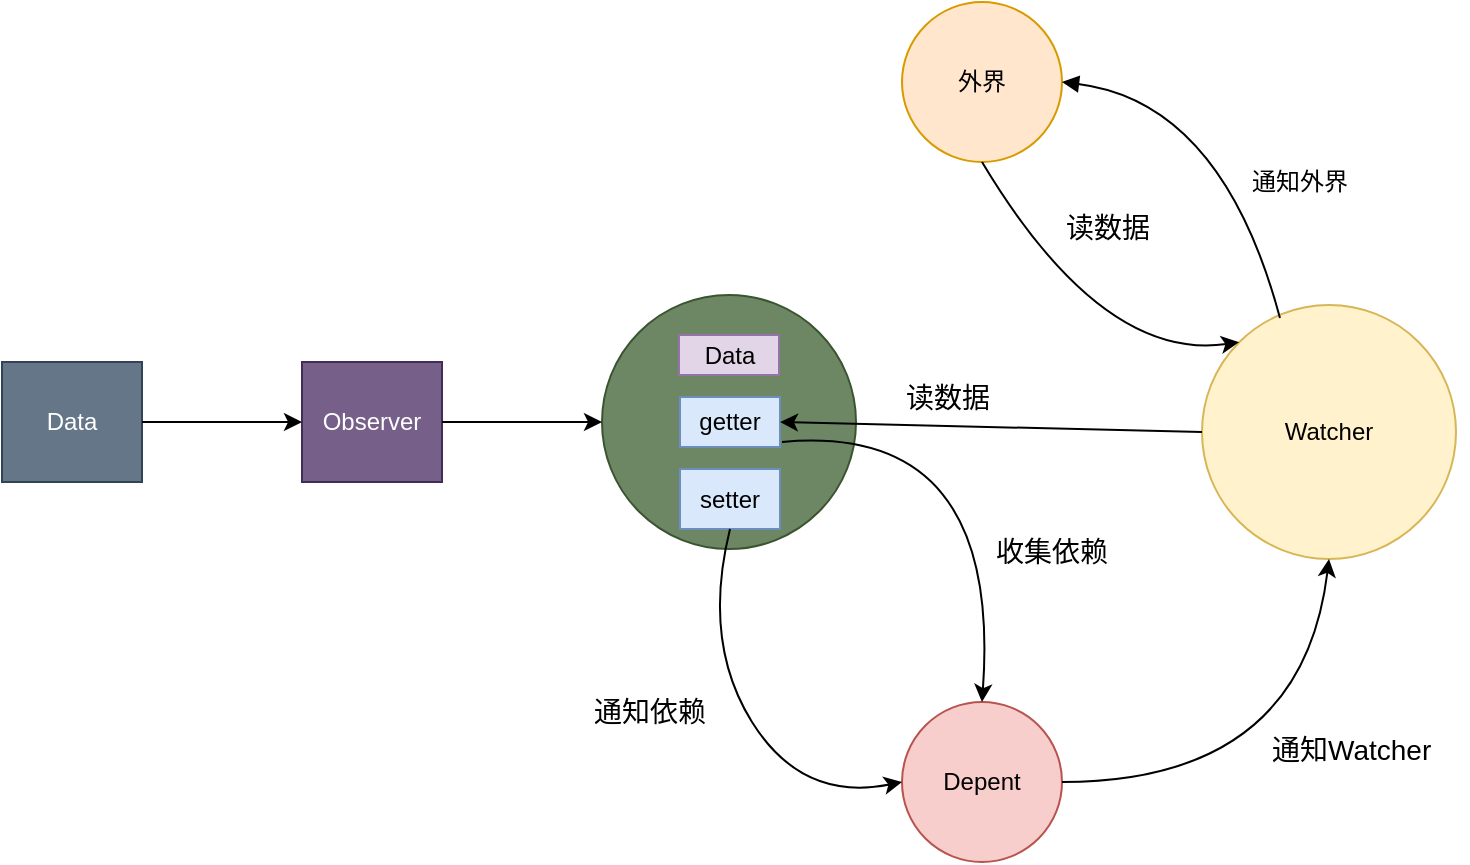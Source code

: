 <mxfile version="10.9.5" type="device"><diagram id="LQSavdIKuPbEYA4s8_fF" name="第 1 页"><mxGraphModel dx="1422" dy="804" grid="1" gridSize="10" guides="1" tooltips="1" connect="1" arrows="1" fold="1" page="1" pageScale="1" pageWidth="827" pageHeight="1169" math="0" shadow="0"><root><mxCell id="0"/><mxCell id="1" parent="0"/><mxCell id="U__gIfxZQl4xj9d18bGk-1" value="Data" style="rounded=0;whiteSpace=wrap;html=1;fillColor=#647687;strokeColor=#314354;fontColor=#ffffff;" vertex="1" parent="1"><mxGeometry x="40" y="220" width="70" height="60" as="geometry"/></mxCell><mxCell id="U__gIfxZQl4xj9d18bGk-2" value="Observer" style="rounded=0;whiteSpace=wrap;html=1;fillColor=#76608a;strokeColor=#432D57;fontColor=#ffffff;" vertex="1" parent="1"><mxGeometry x="190" y="220" width="70" height="60" as="geometry"/></mxCell><mxCell id="U__gIfxZQl4xj9d18bGk-3" value="" style="ellipse;whiteSpace=wrap;html=1;aspect=fixed;fillColor=#6d8764;strokeColor=#3A5431;fontColor=#ffffff;" vertex="1" parent="1"><mxGeometry x="340" y="186.5" width="127" height="127" as="geometry"/></mxCell><mxCell id="U__gIfxZQl4xj9d18bGk-4" value="Data" style="rounded=0;whiteSpace=wrap;html=1;fillColor=#e1d5e7;strokeColor=#9673a6;" vertex="1" parent="1"><mxGeometry x="378.5" y="206.5" width="50" height="20" as="geometry"/></mxCell><mxCell id="U__gIfxZQl4xj9d18bGk-5" value="getter" style="rounded=0;whiteSpace=wrap;html=1;fillColor=#dae8fc;strokeColor=#6c8ebf;" vertex="1" parent="1"><mxGeometry x="379" y="237.5" width="50" height="25" as="geometry"/></mxCell><mxCell id="U__gIfxZQl4xj9d18bGk-6" value="setter" style="rounded=0;whiteSpace=wrap;html=1;fillColor=#dae8fc;strokeColor=#6c8ebf;" vertex="1" parent="1"><mxGeometry x="379" y="273.5" width="50" height="30" as="geometry"/></mxCell><mxCell id="U__gIfxZQl4xj9d18bGk-7" value="Depent" style="ellipse;whiteSpace=wrap;html=1;aspect=fixed;fillColor=#f8cecc;strokeColor=#b85450;" vertex="1" parent="1"><mxGeometry x="490" y="390" width="80" height="80" as="geometry"/></mxCell><mxCell id="U__gIfxZQl4xj9d18bGk-8" value="外界" style="ellipse;whiteSpace=wrap;html=1;aspect=fixed;fillColor=#ffe6cc;strokeColor=#d79b00;" vertex="1" parent="1"><mxGeometry x="490" y="40" width="80" height="80" as="geometry"/></mxCell><mxCell id="U__gIfxZQl4xj9d18bGk-9" value="Watcher" style="ellipse;whiteSpace=wrap;html=1;aspect=fixed;fillColor=#fff2cc;strokeColor=#d6b656;" vertex="1" parent="1"><mxGeometry x="640" y="191.5" width="127" height="127" as="geometry"/></mxCell><mxCell id="U__gIfxZQl4xj9d18bGk-10" value="" style="endArrow=classic;html=1;entryX=0;entryY=0.5;entryDx=0;entryDy=0;exitX=1;exitY=0.5;exitDx=0;exitDy=0;" edge="1" parent="1" source="U__gIfxZQl4xj9d18bGk-1" target="U__gIfxZQl4xj9d18bGk-2"><mxGeometry width="50" height="50" relative="1" as="geometry"><mxPoint x="110" y="255" as="sourcePoint"/><mxPoint x="180" y="255" as="targetPoint"/></mxGeometry></mxCell><mxCell id="U__gIfxZQl4xj9d18bGk-11" value="" style="endArrow=classic;html=1;entryX=0;entryY=0.5;entryDx=0;entryDy=0;exitX=1;exitY=0.5;exitDx=0;exitDy=0;" edge="1" parent="1" source="U__gIfxZQl4xj9d18bGk-2" target="U__gIfxZQl4xj9d18bGk-3"><mxGeometry width="50" height="50" relative="1" as="geometry"><mxPoint x="260" y="250" as="sourcePoint"/><mxPoint x="340" y="252" as="targetPoint"/></mxGeometry></mxCell><mxCell id="U__gIfxZQl4xj9d18bGk-12" value="" style="curved=1;endArrow=classic;html=1;exitX=0.5;exitY=1;exitDx=0;exitDy=0;entryX=0;entryY=0.5;entryDx=0;entryDy=0;" edge="1" parent="1" source="U__gIfxZQl4xj9d18bGk-6" target="U__gIfxZQl4xj9d18bGk-7"><mxGeometry width="50" height="50" relative="1" as="geometry"><mxPoint x="417" y="410" as="sourcePoint"/><mxPoint x="467" y="360" as="targetPoint"/><Array as="points"><mxPoint x="390" y="360"/><mxPoint x="440" y="440"/></Array></mxGeometry></mxCell><mxCell id="U__gIfxZQl4xj9d18bGk-14" value="&lt;font style=&quot;font-size: 14px&quot;&gt;通知依赖&lt;/font&gt;" style="text;html=1;resizable=0;points=[];autosize=1;align=left;verticalAlign=top;spacingTop=-4;" vertex="1" parent="1"><mxGeometry x="333.5" y="384" width="70" height="20" as="geometry"/></mxCell><mxCell id="U__gIfxZQl4xj9d18bGk-16" value="" style="curved=1;endArrow=classic;html=1;entryX=0.5;entryY=0;entryDx=0;entryDy=0;" edge="1" parent="1" target="U__gIfxZQl4xj9d18bGk-7"><mxGeometry width="50" height="50" relative="1" as="geometry"><mxPoint x="430" y="260" as="sourcePoint"/><mxPoint x="585" y="404" as="targetPoint"/><Array as="points"><mxPoint x="540" y="250"/></Array></mxGeometry></mxCell><mxCell id="U__gIfxZQl4xj9d18bGk-17" value="&lt;font style=&quot;font-size: 14px&quot;&gt;收集依赖&lt;/font&gt;" style="text;html=1;resizable=0;points=[];autosize=1;align=left;verticalAlign=top;spacingTop=-4;" vertex="1" parent="1"><mxGeometry x="535" y="303.5" width="70" height="20" as="geometry"/></mxCell><mxCell id="U__gIfxZQl4xj9d18bGk-18" value="" style="curved=1;endArrow=classic;html=1;exitX=1;exitY=0.5;exitDx=0;exitDy=0;entryX=0.5;entryY=1;entryDx=0;entryDy=0;" edge="1" parent="1" source="U__gIfxZQl4xj9d18bGk-7" target="U__gIfxZQl4xj9d18bGk-9"><mxGeometry width="50" height="50" relative="1" as="geometry"><mxPoint x="580" y="415" as="sourcePoint"/><mxPoint x="630" y="365" as="targetPoint"/><Array as="points"><mxPoint x="690" y="430"/></Array></mxGeometry></mxCell><mxCell id="U__gIfxZQl4xj9d18bGk-19" value="&lt;font style=&quot;font-size: 14px&quot;&gt;通知Watcher&lt;/font&gt;" style="text;html=1;resizable=0;points=[];autosize=1;align=left;verticalAlign=top;spacingTop=-4;" vertex="1" parent="1"><mxGeometry x="673" y="403" width="100" height="20" as="geometry"/></mxCell><mxCell id="U__gIfxZQl4xj9d18bGk-20" value="" style="endArrow=none;html=1;exitX=1;exitY=0.5;exitDx=0;exitDy=0;entryX=0.307;entryY=0.051;entryDx=0;entryDy=0;curved=1;strokeWidth=1;shadow=0;entryPerimeter=0;endFill=0;startArrow=block;startFill=1;" edge="1" parent="1" source="U__gIfxZQl4xj9d18bGk-8" target="U__gIfxZQl4xj9d18bGk-9"><mxGeometry width="50" height="50" relative="1" as="geometry"><mxPoint x="592.5" y="51.5" as="sourcePoint"/><mxPoint x="694" y="187" as="targetPoint"/><Array as="points"><mxPoint x="650" y="90"/></Array></mxGeometry></mxCell><mxCell id="U__gIfxZQl4xj9d18bGk-21" value="通知外界" style="text;html=1;resizable=0;points=[];autosize=1;align=left;verticalAlign=top;spacingTop=-4;" vertex="1" parent="1"><mxGeometry x="663" y="120" width="60" height="20" as="geometry"/></mxCell><mxCell id="U__gIfxZQl4xj9d18bGk-22" value="" style="curved=1;endArrow=classic;html=1;exitX=0.5;exitY=1;exitDx=0;exitDy=0;entryX=0;entryY=0;entryDx=0;entryDy=0;" edge="1" parent="1" source="U__gIfxZQl4xj9d18bGk-8" target="U__gIfxZQl4xj9d18bGk-9"><mxGeometry width="50" height="50" relative="1" as="geometry"><mxPoint x="554" y="115" as="sourcePoint"/><mxPoint x="640" y="245" as="targetPoint"/><Array as="points"><mxPoint x="590" y="220"/></Array></mxGeometry></mxCell><mxCell id="U__gIfxZQl4xj9d18bGk-23" value="&lt;font style=&quot;font-size: 14px&quot;&gt;读数据&lt;/font&gt;" style="text;html=1;resizable=0;points=[];autosize=1;align=left;verticalAlign=top;spacingTop=-4;" vertex="1" parent="1"><mxGeometry x="570" y="141.5" width="60" height="20" as="geometry"/></mxCell><mxCell id="U__gIfxZQl4xj9d18bGk-24" value="" style="endArrow=classic;html=1;shadow=0;strokeWidth=1;entryX=1;entryY=0.5;entryDx=0;entryDy=0;exitX=0;exitY=0.5;exitDx=0;exitDy=0;" edge="1" parent="1" source="U__gIfxZQl4xj9d18bGk-9" target="U__gIfxZQl4xj9d18bGk-5"><mxGeometry width="50" height="50" relative="1" as="geometry"><mxPoint x="600" y="250" as="sourcePoint"/><mxPoint x="480" y="250" as="targetPoint"/></mxGeometry></mxCell><mxCell id="U__gIfxZQl4xj9d18bGk-25" value="&lt;font style=&quot;font-size: 14px&quot;&gt;读数据&lt;/font&gt;" style="text;html=1;resizable=0;points=[];autosize=1;align=left;verticalAlign=top;spacingTop=-4;" vertex="1" parent="1"><mxGeometry x="490" y="226.5" width="60" height="20" as="geometry"/></mxCell></root></mxGraphModel></diagram></mxfile>